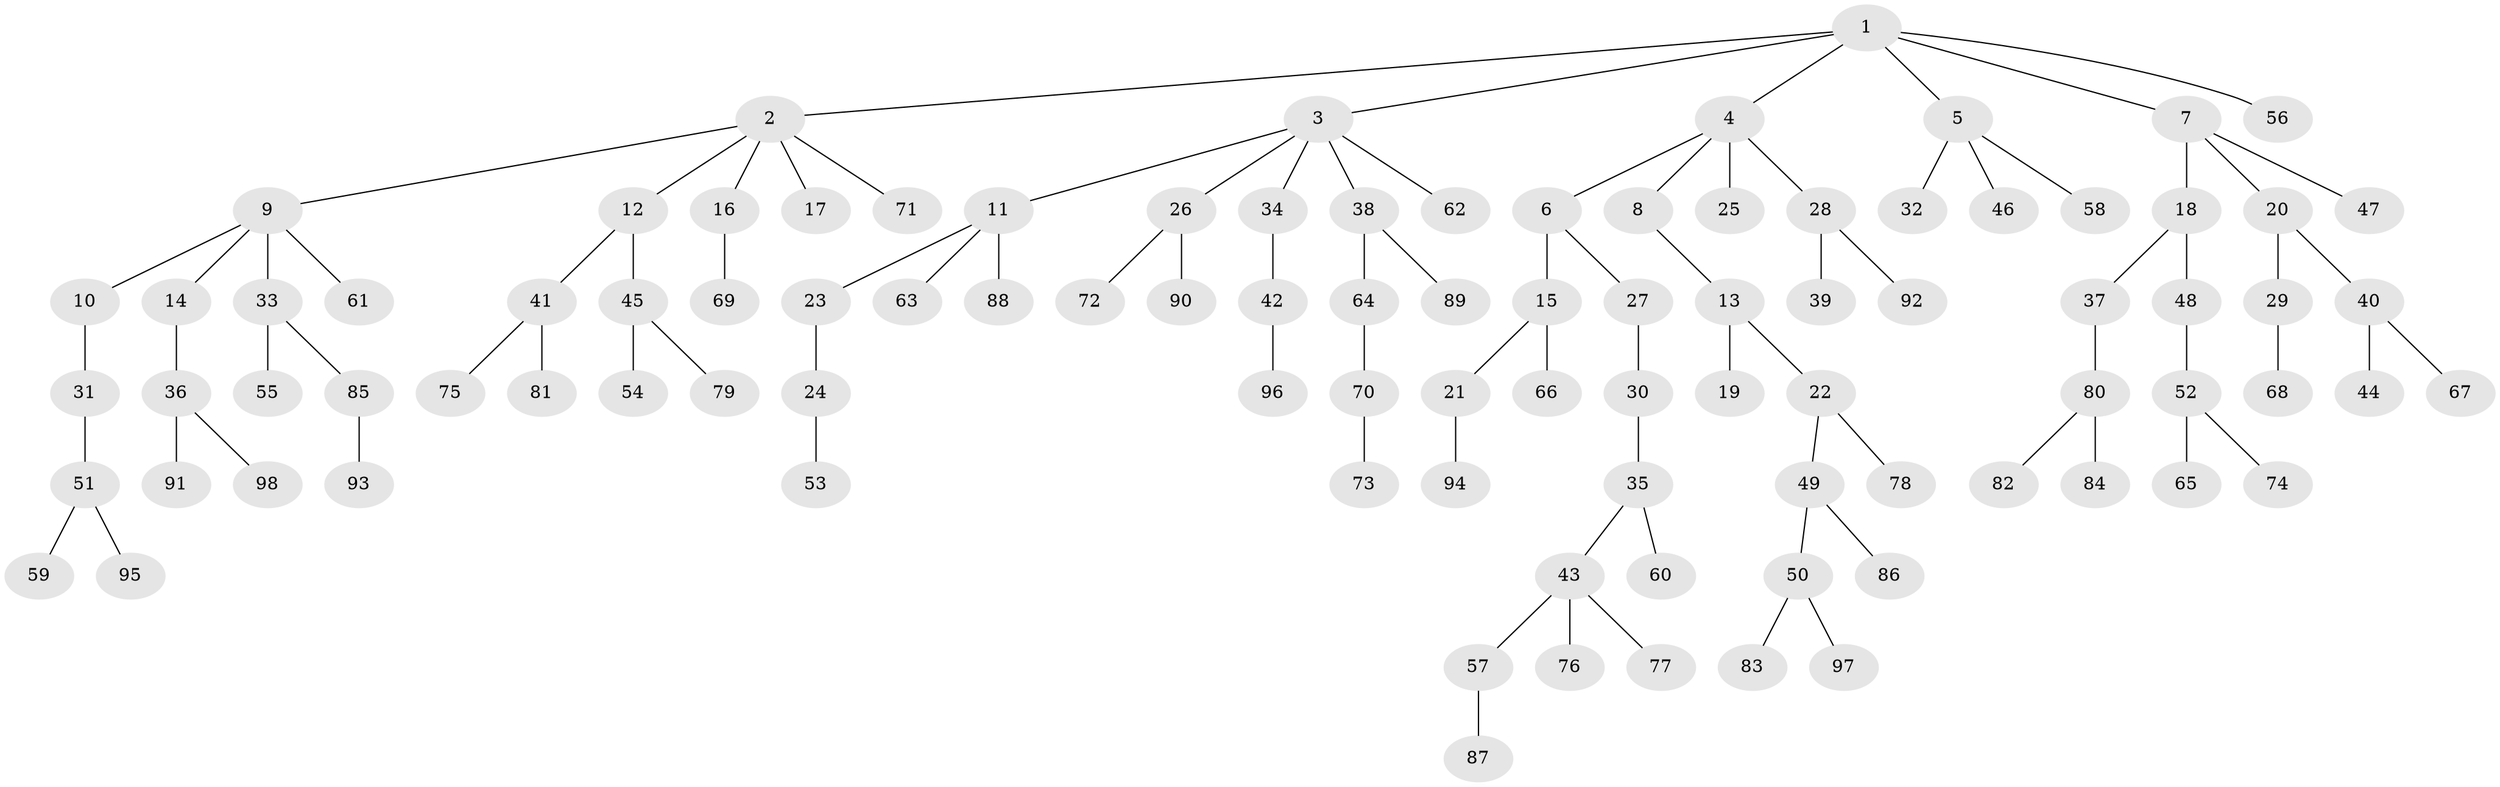 // coarse degree distribution, {9: 0.015151515151515152, 5: 0.045454545454545456, 8: 0.015151515151515152, 3: 0.10606060606060606, 2: 0.30303030303030304, 1: 0.5, 4: 0.015151515151515152}
// Generated by graph-tools (version 1.1) at 2025/42/03/06/25 10:42:02]
// undirected, 98 vertices, 97 edges
graph export_dot {
graph [start="1"]
  node [color=gray90,style=filled];
  1;
  2;
  3;
  4;
  5;
  6;
  7;
  8;
  9;
  10;
  11;
  12;
  13;
  14;
  15;
  16;
  17;
  18;
  19;
  20;
  21;
  22;
  23;
  24;
  25;
  26;
  27;
  28;
  29;
  30;
  31;
  32;
  33;
  34;
  35;
  36;
  37;
  38;
  39;
  40;
  41;
  42;
  43;
  44;
  45;
  46;
  47;
  48;
  49;
  50;
  51;
  52;
  53;
  54;
  55;
  56;
  57;
  58;
  59;
  60;
  61;
  62;
  63;
  64;
  65;
  66;
  67;
  68;
  69;
  70;
  71;
  72;
  73;
  74;
  75;
  76;
  77;
  78;
  79;
  80;
  81;
  82;
  83;
  84;
  85;
  86;
  87;
  88;
  89;
  90;
  91;
  92;
  93;
  94;
  95;
  96;
  97;
  98;
  1 -- 2;
  1 -- 3;
  1 -- 4;
  1 -- 5;
  1 -- 7;
  1 -- 56;
  2 -- 9;
  2 -- 12;
  2 -- 16;
  2 -- 17;
  2 -- 71;
  3 -- 11;
  3 -- 26;
  3 -- 34;
  3 -- 38;
  3 -- 62;
  4 -- 6;
  4 -- 8;
  4 -- 25;
  4 -- 28;
  5 -- 32;
  5 -- 46;
  5 -- 58;
  6 -- 15;
  6 -- 27;
  7 -- 18;
  7 -- 20;
  7 -- 47;
  8 -- 13;
  9 -- 10;
  9 -- 14;
  9 -- 33;
  9 -- 61;
  10 -- 31;
  11 -- 23;
  11 -- 63;
  11 -- 88;
  12 -- 41;
  12 -- 45;
  13 -- 19;
  13 -- 22;
  14 -- 36;
  15 -- 21;
  15 -- 66;
  16 -- 69;
  18 -- 37;
  18 -- 48;
  20 -- 29;
  20 -- 40;
  21 -- 94;
  22 -- 49;
  22 -- 78;
  23 -- 24;
  24 -- 53;
  26 -- 72;
  26 -- 90;
  27 -- 30;
  28 -- 39;
  28 -- 92;
  29 -- 68;
  30 -- 35;
  31 -- 51;
  33 -- 55;
  33 -- 85;
  34 -- 42;
  35 -- 43;
  35 -- 60;
  36 -- 91;
  36 -- 98;
  37 -- 80;
  38 -- 64;
  38 -- 89;
  40 -- 44;
  40 -- 67;
  41 -- 75;
  41 -- 81;
  42 -- 96;
  43 -- 57;
  43 -- 76;
  43 -- 77;
  45 -- 54;
  45 -- 79;
  48 -- 52;
  49 -- 50;
  49 -- 86;
  50 -- 83;
  50 -- 97;
  51 -- 59;
  51 -- 95;
  52 -- 65;
  52 -- 74;
  57 -- 87;
  64 -- 70;
  70 -- 73;
  80 -- 82;
  80 -- 84;
  85 -- 93;
}
